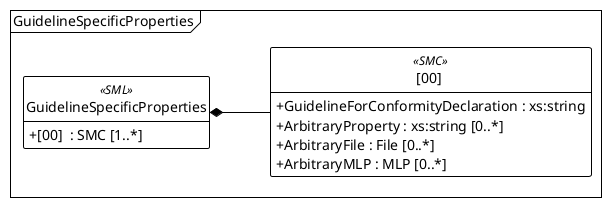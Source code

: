 @startuml
!theme plain
left to right direction
hide class circle
hide class methods
skinparam classAttributeIconSize 0
' skinparam linetype polyline
skinparam linetype ortho

mainframe  GuidelineSpecificProperties

class "GuidelineSpecificProperties" as ID00000001 <<SML>> {
  +[00]  : SMC [1..*]
}

class "[00] " as ID00000002 <<SMC>> {
  +GuidelineForConformityDeclaration : xs:string
  +ArbitraryProperty : xs:string [0..*]
  +ArbitraryFile : File [0..*]
  +ArbitraryMLP : MLP [0..*]
}

ID00000001 *--  ID00000002 : ""
@enduml
